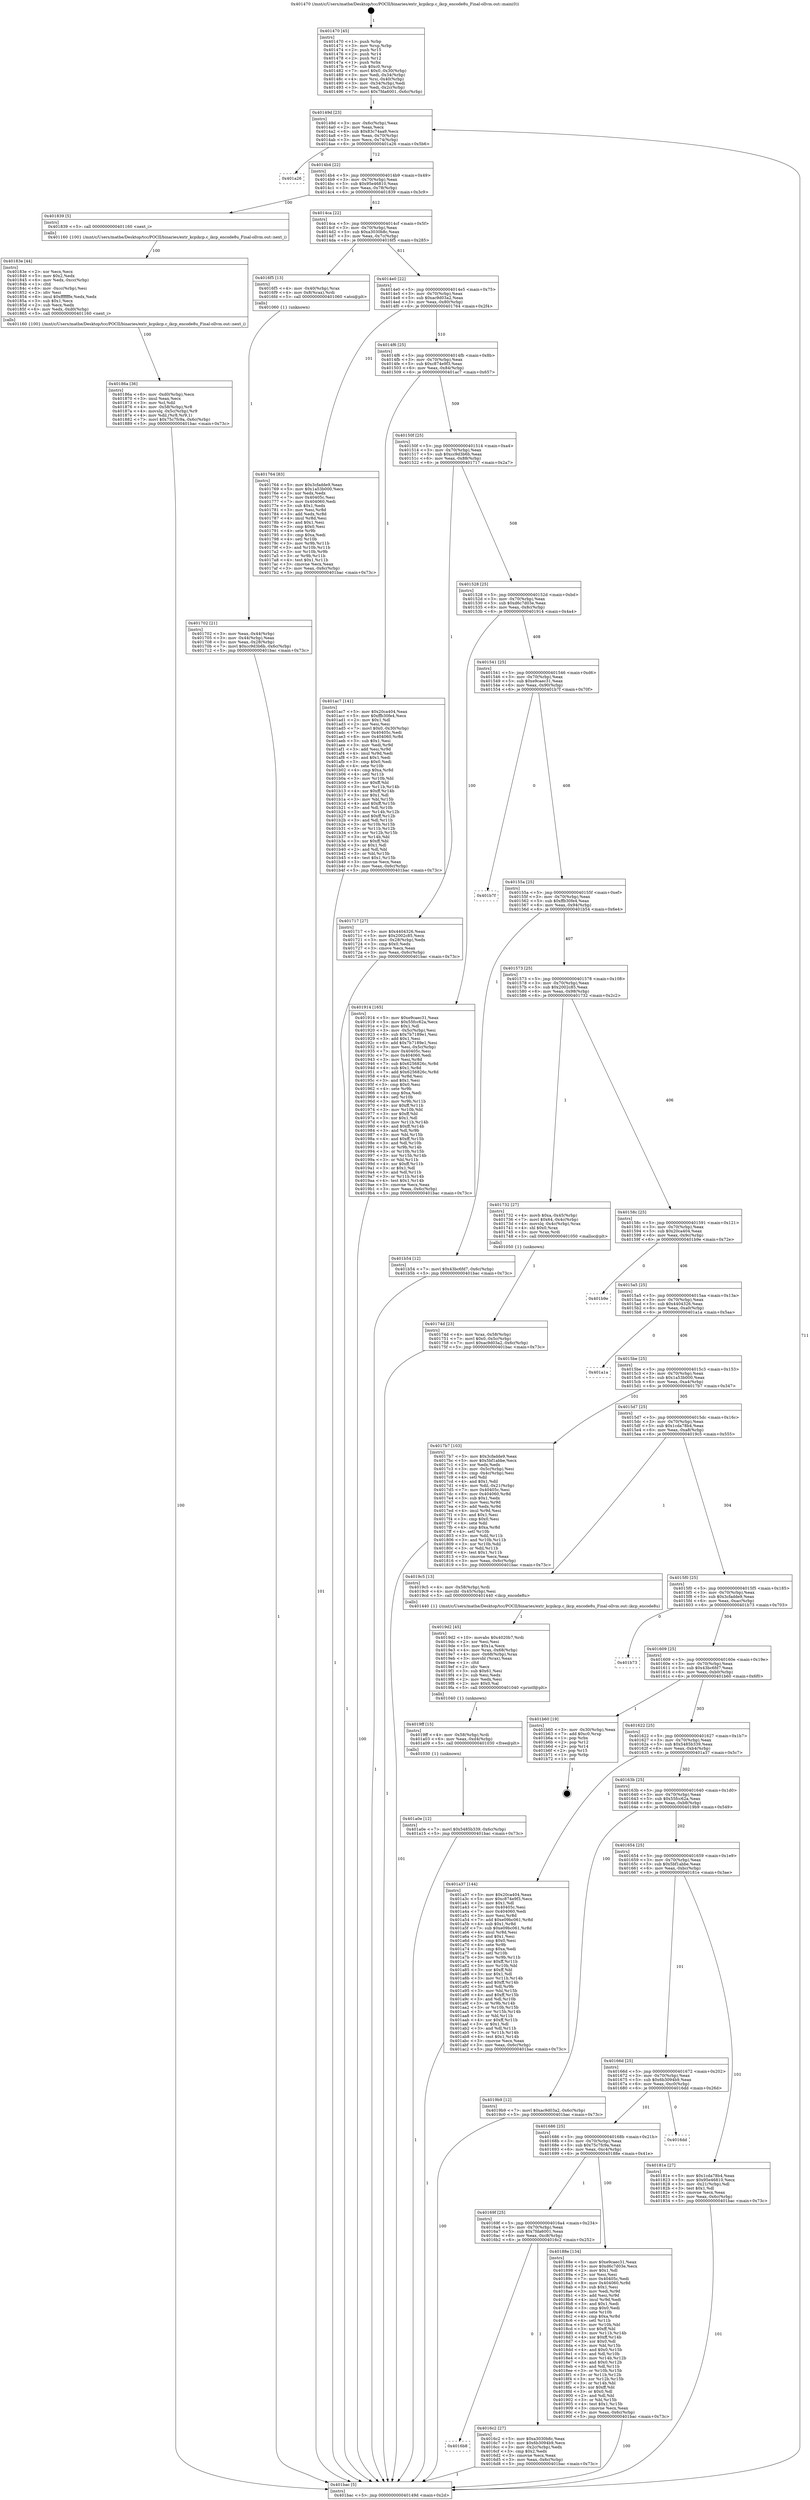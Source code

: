 digraph "0x401470" {
  label = "0x401470 (/mnt/c/Users/mathe/Desktop/tcc/POCII/binaries/extr_kcpikcp.c_ikcp_encode8u_Final-ollvm.out::main(0))"
  labelloc = "t"
  node[shape=record]

  Entry [label="",width=0.3,height=0.3,shape=circle,fillcolor=black,style=filled]
  "0x40149d" [label="{
     0x40149d [23]\l
     | [instrs]\l
     &nbsp;&nbsp;0x40149d \<+3\>: mov -0x6c(%rbp),%eax\l
     &nbsp;&nbsp;0x4014a0 \<+2\>: mov %eax,%ecx\l
     &nbsp;&nbsp;0x4014a2 \<+6\>: sub $0x83c74aa9,%ecx\l
     &nbsp;&nbsp;0x4014a8 \<+3\>: mov %eax,-0x70(%rbp)\l
     &nbsp;&nbsp;0x4014ab \<+3\>: mov %ecx,-0x74(%rbp)\l
     &nbsp;&nbsp;0x4014ae \<+6\>: je 0000000000401a26 \<main+0x5b6\>\l
  }"]
  "0x401a26" [label="{
     0x401a26\l
  }", style=dashed]
  "0x4014b4" [label="{
     0x4014b4 [22]\l
     | [instrs]\l
     &nbsp;&nbsp;0x4014b4 \<+5\>: jmp 00000000004014b9 \<main+0x49\>\l
     &nbsp;&nbsp;0x4014b9 \<+3\>: mov -0x70(%rbp),%eax\l
     &nbsp;&nbsp;0x4014bc \<+5\>: sub $0x95e46810,%eax\l
     &nbsp;&nbsp;0x4014c1 \<+3\>: mov %eax,-0x78(%rbp)\l
     &nbsp;&nbsp;0x4014c4 \<+6\>: je 0000000000401839 \<main+0x3c9\>\l
  }"]
  Exit [label="",width=0.3,height=0.3,shape=circle,fillcolor=black,style=filled,peripheries=2]
  "0x401839" [label="{
     0x401839 [5]\l
     | [instrs]\l
     &nbsp;&nbsp;0x401839 \<+5\>: call 0000000000401160 \<next_i\>\l
     | [calls]\l
     &nbsp;&nbsp;0x401160 \{100\} (/mnt/c/Users/mathe/Desktop/tcc/POCII/binaries/extr_kcpikcp.c_ikcp_encode8u_Final-ollvm.out::next_i)\l
  }"]
  "0x4014ca" [label="{
     0x4014ca [22]\l
     | [instrs]\l
     &nbsp;&nbsp;0x4014ca \<+5\>: jmp 00000000004014cf \<main+0x5f\>\l
     &nbsp;&nbsp;0x4014cf \<+3\>: mov -0x70(%rbp),%eax\l
     &nbsp;&nbsp;0x4014d2 \<+5\>: sub $0xa3030b8c,%eax\l
     &nbsp;&nbsp;0x4014d7 \<+3\>: mov %eax,-0x7c(%rbp)\l
     &nbsp;&nbsp;0x4014da \<+6\>: je 00000000004016f5 \<main+0x285\>\l
  }"]
  "0x401a0e" [label="{
     0x401a0e [12]\l
     | [instrs]\l
     &nbsp;&nbsp;0x401a0e \<+7\>: movl $0x5485b339,-0x6c(%rbp)\l
     &nbsp;&nbsp;0x401a15 \<+5\>: jmp 0000000000401bac \<main+0x73c\>\l
  }"]
  "0x4016f5" [label="{
     0x4016f5 [13]\l
     | [instrs]\l
     &nbsp;&nbsp;0x4016f5 \<+4\>: mov -0x40(%rbp),%rax\l
     &nbsp;&nbsp;0x4016f9 \<+4\>: mov 0x8(%rax),%rdi\l
     &nbsp;&nbsp;0x4016fd \<+5\>: call 0000000000401060 \<atoi@plt\>\l
     | [calls]\l
     &nbsp;&nbsp;0x401060 \{1\} (unknown)\l
  }"]
  "0x4014e0" [label="{
     0x4014e0 [22]\l
     | [instrs]\l
     &nbsp;&nbsp;0x4014e0 \<+5\>: jmp 00000000004014e5 \<main+0x75\>\l
     &nbsp;&nbsp;0x4014e5 \<+3\>: mov -0x70(%rbp),%eax\l
     &nbsp;&nbsp;0x4014e8 \<+5\>: sub $0xac9d03a2,%eax\l
     &nbsp;&nbsp;0x4014ed \<+3\>: mov %eax,-0x80(%rbp)\l
     &nbsp;&nbsp;0x4014f0 \<+6\>: je 0000000000401764 \<main+0x2f4\>\l
  }"]
  "0x4019ff" [label="{
     0x4019ff [15]\l
     | [instrs]\l
     &nbsp;&nbsp;0x4019ff \<+4\>: mov -0x58(%rbp),%rdi\l
     &nbsp;&nbsp;0x401a03 \<+6\>: mov %eax,-0xd4(%rbp)\l
     &nbsp;&nbsp;0x401a09 \<+5\>: call 0000000000401030 \<free@plt\>\l
     | [calls]\l
     &nbsp;&nbsp;0x401030 \{1\} (unknown)\l
  }"]
  "0x401764" [label="{
     0x401764 [83]\l
     | [instrs]\l
     &nbsp;&nbsp;0x401764 \<+5\>: mov $0x3cfadde9,%eax\l
     &nbsp;&nbsp;0x401769 \<+5\>: mov $0x1a53b000,%ecx\l
     &nbsp;&nbsp;0x40176e \<+2\>: xor %edx,%edx\l
     &nbsp;&nbsp;0x401770 \<+7\>: mov 0x40405c,%esi\l
     &nbsp;&nbsp;0x401777 \<+7\>: mov 0x404060,%edi\l
     &nbsp;&nbsp;0x40177e \<+3\>: sub $0x1,%edx\l
     &nbsp;&nbsp;0x401781 \<+3\>: mov %esi,%r8d\l
     &nbsp;&nbsp;0x401784 \<+3\>: add %edx,%r8d\l
     &nbsp;&nbsp;0x401787 \<+4\>: imul %r8d,%esi\l
     &nbsp;&nbsp;0x40178b \<+3\>: and $0x1,%esi\l
     &nbsp;&nbsp;0x40178e \<+3\>: cmp $0x0,%esi\l
     &nbsp;&nbsp;0x401791 \<+4\>: sete %r9b\l
     &nbsp;&nbsp;0x401795 \<+3\>: cmp $0xa,%edi\l
     &nbsp;&nbsp;0x401798 \<+4\>: setl %r10b\l
     &nbsp;&nbsp;0x40179c \<+3\>: mov %r9b,%r11b\l
     &nbsp;&nbsp;0x40179f \<+3\>: and %r10b,%r11b\l
     &nbsp;&nbsp;0x4017a2 \<+3\>: xor %r10b,%r9b\l
     &nbsp;&nbsp;0x4017a5 \<+3\>: or %r9b,%r11b\l
     &nbsp;&nbsp;0x4017a8 \<+4\>: test $0x1,%r11b\l
     &nbsp;&nbsp;0x4017ac \<+3\>: cmovne %ecx,%eax\l
     &nbsp;&nbsp;0x4017af \<+3\>: mov %eax,-0x6c(%rbp)\l
     &nbsp;&nbsp;0x4017b2 \<+5\>: jmp 0000000000401bac \<main+0x73c\>\l
  }"]
  "0x4014f6" [label="{
     0x4014f6 [25]\l
     | [instrs]\l
     &nbsp;&nbsp;0x4014f6 \<+5\>: jmp 00000000004014fb \<main+0x8b\>\l
     &nbsp;&nbsp;0x4014fb \<+3\>: mov -0x70(%rbp),%eax\l
     &nbsp;&nbsp;0x4014fe \<+5\>: sub $0xc874e9f3,%eax\l
     &nbsp;&nbsp;0x401503 \<+6\>: mov %eax,-0x84(%rbp)\l
     &nbsp;&nbsp;0x401509 \<+6\>: je 0000000000401ac7 \<main+0x657\>\l
  }"]
  "0x4019d2" [label="{
     0x4019d2 [45]\l
     | [instrs]\l
     &nbsp;&nbsp;0x4019d2 \<+10\>: movabs $0x4020b7,%rdi\l
     &nbsp;&nbsp;0x4019dc \<+2\>: xor %esi,%esi\l
     &nbsp;&nbsp;0x4019de \<+5\>: mov $0x1a,%ecx\l
     &nbsp;&nbsp;0x4019e3 \<+4\>: mov %rax,-0x68(%rbp)\l
     &nbsp;&nbsp;0x4019e7 \<+4\>: mov -0x68(%rbp),%rax\l
     &nbsp;&nbsp;0x4019eb \<+3\>: movsbl (%rax),%eax\l
     &nbsp;&nbsp;0x4019ee \<+1\>: cltd\l
     &nbsp;&nbsp;0x4019ef \<+2\>: idiv %ecx\l
     &nbsp;&nbsp;0x4019f1 \<+3\>: sub $0x61,%esi\l
     &nbsp;&nbsp;0x4019f4 \<+2\>: sub %esi,%edx\l
     &nbsp;&nbsp;0x4019f6 \<+2\>: mov %edx,%esi\l
     &nbsp;&nbsp;0x4019f8 \<+2\>: mov $0x0,%al\l
     &nbsp;&nbsp;0x4019fa \<+5\>: call 0000000000401040 \<printf@plt\>\l
     | [calls]\l
     &nbsp;&nbsp;0x401040 \{1\} (unknown)\l
  }"]
  "0x401ac7" [label="{
     0x401ac7 [141]\l
     | [instrs]\l
     &nbsp;&nbsp;0x401ac7 \<+5\>: mov $0x20ca404,%eax\l
     &nbsp;&nbsp;0x401acc \<+5\>: mov $0xffb30fe4,%ecx\l
     &nbsp;&nbsp;0x401ad1 \<+2\>: mov $0x1,%dl\l
     &nbsp;&nbsp;0x401ad3 \<+2\>: xor %esi,%esi\l
     &nbsp;&nbsp;0x401ad5 \<+7\>: movl $0x0,-0x30(%rbp)\l
     &nbsp;&nbsp;0x401adc \<+7\>: mov 0x40405c,%edi\l
     &nbsp;&nbsp;0x401ae3 \<+8\>: mov 0x404060,%r8d\l
     &nbsp;&nbsp;0x401aeb \<+3\>: sub $0x1,%esi\l
     &nbsp;&nbsp;0x401aee \<+3\>: mov %edi,%r9d\l
     &nbsp;&nbsp;0x401af1 \<+3\>: add %esi,%r9d\l
     &nbsp;&nbsp;0x401af4 \<+4\>: imul %r9d,%edi\l
     &nbsp;&nbsp;0x401af8 \<+3\>: and $0x1,%edi\l
     &nbsp;&nbsp;0x401afb \<+3\>: cmp $0x0,%edi\l
     &nbsp;&nbsp;0x401afe \<+4\>: sete %r10b\l
     &nbsp;&nbsp;0x401b02 \<+4\>: cmp $0xa,%r8d\l
     &nbsp;&nbsp;0x401b06 \<+4\>: setl %r11b\l
     &nbsp;&nbsp;0x401b0a \<+3\>: mov %r10b,%bl\l
     &nbsp;&nbsp;0x401b0d \<+3\>: xor $0xff,%bl\l
     &nbsp;&nbsp;0x401b10 \<+3\>: mov %r11b,%r14b\l
     &nbsp;&nbsp;0x401b13 \<+4\>: xor $0xff,%r14b\l
     &nbsp;&nbsp;0x401b17 \<+3\>: xor $0x1,%dl\l
     &nbsp;&nbsp;0x401b1a \<+3\>: mov %bl,%r15b\l
     &nbsp;&nbsp;0x401b1d \<+4\>: and $0xff,%r15b\l
     &nbsp;&nbsp;0x401b21 \<+3\>: and %dl,%r10b\l
     &nbsp;&nbsp;0x401b24 \<+3\>: mov %r14b,%r12b\l
     &nbsp;&nbsp;0x401b27 \<+4\>: and $0xff,%r12b\l
     &nbsp;&nbsp;0x401b2b \<+3\>: and %dl,%r11b\l
     &nbsp;&nbsp;0x401b2e \<+3\>: or %r10b,%r15b\l
     &nbsp;&nbsp;0x401b31 \<+3\>: or %r11b,%r12b\l
     &nbsp;&nbsp;0x401b34 \<+3\>: xor %r12b,%r15b\l
     &nbsp;&nbsp;0x401b37 \<+3\>: or %r14b,%bl\l
     &nbsp;&nbsp;0x401b3a \<+3\>: xor $0xff,%bl\l
     &nbsp;&nbsp;0x401b3d \<+3\>: or $0x1,%dl\l
     &nbsp;&nbsp;0x401b40 \<+2\>: and %dl,%bl\l
     &nbsp;&nbsp;0x401b42 \<+3\>: or %bl,%r15b\l
     &nbsp;&nbsp;0x401b45 \<+4\>: test $0x1,%r15b\l
     &nbsp;&nbsp;0x401b49 \<+3\>: cmovne %ecx,%eax\l
     &nbsp;&nbsp;0x401b4c \<+3\>: mov %eax,-0x6c(%rbp)\l
     &nbsp;&nbsp;0x401b4f \<+5\>: jmp 0000000000401bac \<main+0x73c\>\l
  }"]
  "0x40150f" [label="{
     0x40150f [25]\l
     | [instrs]\l
     &nbsp;&nbsp;0x40150f \<+5\>: jmp 0000000000401514 \<main+0xa4\>\l
     &nbsp;&nbsp;0x401514 \<+3\>: mov -0x70(%rbp),%eax\l
     &nbsp;&nbsp;0x401517 \<+5\>: sub $0xcc9d3b6b,%eax\l
     &nbsp;&nbsp;0x40151c \<+6\>: mov %eax,-0x88(%rbp)\l
     &nbsp;&nbsp;0x401522 \<+6\>: je 0000000000401717 \<main+0x2a7\>\l
  }"]
  "0x40186a" [label="{
     0x40186a [36]\l
     | [instrs]\l
     &nbsp;&nbsp;0x40186a \<+6\>: mov -0xd0(%rbp),%ecx\l
     &nbsp;&nbsp;0x401870 \<+3\>: imul %eax,%ecx\l
     &nbsp;&nbsp;0x401873 \<+3\>: mov %cl,%dil\l
     &nbsp;&nbsp;0x401876 \<+4\>: mov -0x58(%rbp),%r8\l
     &nbsp;&nbsp;0x40187a \<+4\>: movslq -0x5c(%rbp),%r9\l
     &nbsp;&nbsp;0x40187e \<+4\>: mov %dil,(%r8,%r9,1)\l
     &nbsp;&nbsp;0x401882 \<+7\>: movl $0x75c7fc9a,-0x6c(%rbp)\l
     &nbsp;&nbsp;0x401889 \<+5\>: jmp 0000000000401bac \<main+0x73c\>\l
  }"]
  "0x401717" [label="{
     0x401717 [27]\l
     | [instrs]\l
     &nbsp;&nbsp;0x401717 \<+5\>: mov $0x4404326,%eax\l
     &nbsp;&nbsp;0x40171c \<+5\>: mov $0x2002c85,%ecx\l
     &nbsp;&nbsp;0x401721 \<+3\>: mov -0x28(%rbp),%edx\l
     &nbsp;&nbsp;0x401724 \<+3\>: cmp $0x0,%edx\l
     &nbsp;&nbsp;0x401727 \<+3\>: cmove %ecx,%eax\l
     &nbsp;&nbsp;0x40172a \<+3\>: mov %eax,-0x6c(%rbp)\l
     &nbsp;&nbsp;0x40172d \<+5\>: jmp 0000000000401bac \<main+0x73c\>\l
  }"]
  "0x401528" [label="{
     0x401528 [25]\l
     | [instrs]\l
     &nbsp;&nbsp;0x401528 \<+5\>: jmp 000000000040152d \<main+0xbd\>\l
     &nbsp;&nbsp;0x40152d \<+3\>: mov -0x70(%rbp),%eax\l
     &nbsp;&nbsp;0x401530 \<+5\>: sub $0xd6c7d03e,%eax\l
     &nbsp;&nbsp;0x401535 \<+6\>: mov %eax,-0x8c(%rbp)\l
     &nbsp;&nbsp;0x40153b \<+6\>: je 0000000000401914 \<main+0x4a4\>\l
  }"]
  "0x40183e" [label="{
     0x40183e [44]\l
     | [instrs]\l
     &nbsp;&nbsp;0x40183e \<+2\>: xor %ecx,%ecx\l
     &nbsp;&nbsp;0x401840 \<+5\>: mov $0x2,%edx\l
     &nbsp;&nbsp;0x401845 \<+6\>: mov %edx,-0xcc(%rbp)\l
     &nbsp;&nbsp;0x40184b \<+1\>: cltd\l
     &nbsp;&nbsp;0x40184c \<+6\>: mov -0xcc(%rbp),%esi\l
     &nbsp;&nbsp;0x401852 \<+2\>: idiv %esi\l
     &nbsp;&nbsp;0x401854 \<+6\>: imul $0xfffffffe,%edx,%edx\l
     &nbsp;&nbsp;0x40185a \<+3\>: sub $0x1,%ecx\l
     &nbsp;&nbsp;0x40185d \<+2\>: sub %ecx,%edx\l
     &nbsp;&nbsp;0x40185f \<+6\>: mov %edx,-0xd0(%rbp)\l
     &nbsp;&nbsp;0x401865 \<+5\>: call 0000000000401160 \<next_i\>\l
     | [calls]\l
     &nbsp;&nbsp;0x401160 \{100\} (/mnt/c/Users/mathe/Desktop/tcc/POCII/binaries/extr_kcpikcp.c_ikcp_encode8u_Final-ollvm.out::next_i)\l
  }"]
  "0x401914" [label="{
     0x401914 [165]\l
     | [instrs]\l
     &nbsp;&nbsp;0x401914 \<+5\>: mov $0xe9caec31,%eax\l
     &nbsp;&nbsp;0x401919 \<+5\>: mov $0x55fcc62a,%ecx\l
     &nbsp;&nbsp;0x40191e \<+2\>: mov $0x1,%dl\l
     &nbsp;&nbsp;0x401920 \<+3\>: mov -0x5c(%rbp),%esi\l
     &nbsp;&nbsp;0x401923 \<+6\>: sub $0x7b7189e1,%esi\l
     &nbsp;&nbsp;0x401929 \<+3\>: add $0x1,%esi\l
     &nbsp;&nbsp;0x40192c \<+6\>: add $0x7b7189e1,%esi\l
     &nbsp;&nbsp;0x401932 \<+3\>: mov %esi,-0x5c(%rbp)\l
     &nbsp;&nbsp;0x401935 \<+7\>: mov 0x40405c,%esi\l
     &nbsp;&nbsp;0x40193c \<+7\>: mov 0x404060,%edi\l
     &nbsp;&nbsp;0x401943 \<+3\>: mov %esi,%r8d\l
     &nbsp;&nbsp;0x401946 \<+7\>: sub $0x6256826c,%r8d\l
     &nbsp;&nbsp;0x40194d \<+4\>: sub $0x1,%r8d\l
     &nbsp;&nbsp;0x401951 \<+7\>: add $0x6256826c,%r8d\l
     &nbsp;&nbsp;0x401958 \<+4\>: imul %r8d,%esi\l
     &nbsp;&nbsp;0x40195c \<+3\>: and $0x1,%esi\l
     &nbsp;&nbsp;0x40195f \<+3\>: cmp $0x0,%esi\l
     &nbsp;&nbsp;0x401962 \<+4\>: sete %r9b\l
     &nbsp;&nbsp;0x401966 \<+3\>: cmp $0xa,%edi\l
     &nbsp;&nbsp;0x401969 \<+4\>: setl %r10b\l
     &nbsp;&nbsp;0x40196d \<+3\>: mov %r9b,%r11b\l
     &nbsp;&nbsp;0x401970 \<+4\>: xor $0xff,%r11b\l
     &nbsp;&nbsp;0x401974 \<+3\>: mov %r10b,%bl\l
     &nbsp;&nbsp;0x401977 \<+3\>: xor $0xff,%bl\l
     &nbsp;&nbsp;0x40197a \<+3\>: xor $0x1,%dl\l
     &nbsp;&nbsp;0x40197d \<+3\>: mov %r11b,%r14b\l
     &nbsp;&nbsp;0x401980 \<+4\>: and $0xff,%r14b\l
     &nbsp;&nbsp;0x401984 \<+3\>: and %dl,%r9b\l
     &nbsp;&nbsp;0x401987 \<+3\>: mov %bl,%r15b\l
     &nbsp;&nbsp;0x40198a \<+4\>: and $0xff,%r15b\l
     &nbsp;&nbsp;0x40198e \<+3\>: and %dl,%r10b\l
     &nbsp;&nbsp;0x401991 \<+3\>: or %r9b,%r14b\l
     &nbsp;&nbsp;0x401994 \<+3\>: or %r10b,%r15b\l
     &nbsp;&nbsp;0x401997 \<+3\>: xor %r15b,%r14b\l
     &nbsp;&nbsp;0x40199a \<+3\>: or %bl,%r11b\l
     &nbsp;&nbsp;0x40199d \<+4\>: xor $0xff,%r11b\l
     &nbsp;&nbsp;0x4019a1 \<+3\>: or $0x1,%dl\l
     &nbsp;&nbsp;0x4019a4 \<+3\>: and %dl,%r11b\l
     &nbsp;&nbsp;0x4019a7 \<+3\>: or %r11b,%r14b\l
     &nbsp;&nbsp;0x4019aa \<+4\>: test $0x1,%r14b\l
     &nbsp;&nbsp;0x4019ae \<+3\>: cmovne %ecx,%eax\l
     &nbsp;&nbsp;0x4019b1 \<+3\>: mov %eax,-0x6c(%rbp)\l
     &nbsp;&nbsp;0x4019b4 \<+5\>: jmp 0000000000401bac \<main+0x73c\>\l
  }"]
  "0x401541" [label="{
     0x401541 [25]\l
     | [instrs]\l
     &nbsp;&nbsp;0x401541 \<+5\>: jmp 0000000000401546 \<main+0xd6\>\l
     &nbsp;&nbsp;0x401546 \<+3\>: mov -0x70(%rbp),%eax\l
     &nbsp;&nbsp;0x401549 \<+5\>: sub $0xe9caec31,%eax\l
     &nbsp;&nbsp;0x40154e \<+6\>: mov %eax,-0x90(%rbp)\l
     &nbsp;&nbsp;0x401554 \<+6\>: je 0000000000401b7f \<main+0x70f\>\l
  }"]
  "0x40174d" [label="{
     0x40174d [23]\l
     | [instrs]\l
     &nbsp;&nbsp;0x40174d \<+4\>: mov %rax,-0x58(%rbp)\l
     &nbsp;&nbsp;0x401751 \<+7\>: movl $0x0,-0x5c(%rbp)\l
     &nbsp;&nbsp;0x401758 \<+7\>: movl $0xac9d03a2,-0x6c(%rbp)\l
     &nbsp;&nbsp;0x40175f \<+5\>: jmp 0000000000401bac \<main+0x73c\>\l
  }"]
  "0x401b7f" [label="{
     0x401b7f\l
  }", style=dashed]
  "0x40155a" [label="{
     0x40155a [25]\l
     | [instrs]\l
     &nbsp;&nbsp;0x40155a \<+5\>: jmp 000000000040155f \<main+0xef\>\l
     &nbsp;&nbsp;0x40155f \<+3\>: mov -0x70(%rbp),%eax\l
     &nbsp;&nbsp;0x401562 \<+5\>: sub $0xffb30fe4,%eax\l
     &nbsp;&nbsp;0x401567 \<+6\>: mov %eax,-0x94(%rbp)\l
     &nbsp;&nbsp;0x40156d \<+6\>: je 0000000000401b54 \<main+0x6e4\>\l
  }"]
  "0x401702" [label="{
     0x401702 [21]\l
     | [instrs]\l
     &nbsp;&nbsp;0x401702 \<+3\>: mov %eax,-0x44(%rbp)\l
     &nbsp;&nbsp;0x401705 \<+3\>: mov -0x44(%rbp),%eax\l
     &nbsp;&nbsp;0x401708 \<+3\>: mov %eax,-0x28(%rbp)\l
     &nbsp;&nbsp;0x40170b \<+7\>: movl $0xcc9d3b6b,-0x6c(%rbp)\l
     &nbsp;&nbsp;0x401712 \<+5\>: jmp 0000000000401bac \<main+0x73c\>\l
  }"]
  "0x401b54" [label="{
     0x401b54 [12]\l
     | [instrs]\l
     &nbsp;&nbsp;0x401b54 \<+7\>: movl $0x43bc6fd7,-0x6c(%rbp)\l
     &nbsp;&nbsp;0x401b5b \<+5\>: jmp 0000000000401bac \<main+0x73c\>\l
  }"]
  "0x401573" [label="{
     0x401573 [25]\l
     | [instrs]\l
     &nbsp;&nbsp;0x401573 \<+5\>: jmp 0000000000401578 \<main+0x108\>\l
     &nbsp;&nbsp;0x401578 \<+3\>: mov -0x70(%rbp),%eax\l
     &nbsp;&nbsp;0x40157b \<+5\>: sub $0x2002c85,%eax\l
     &nbsp;&nbsp;0x401580 \<+6\>: mov %eax,-0x98(%rbp)\l
     &nbsp;&nbsp;0x401586 \<+6\>: je 0000000000401732 \<main+0x2c2\>\l
  }"]
  "0x401470" [label="{
     0x401470 [45]\l
     | [instrs]\l
     &nbsp;&nbsp;0x401470 \<+1\>: push %rbp\l
     &nbsp;&nbsp;0x401471 \<+3\>: mov %rsp,%rbp\l
     &nbsp;&nbsp;0x401474 \<+2\>: push %r15\l
     &nbsp;&nbsp;0x401476 \<+2\>: push %r14\l
     &nbsp;&nbsp;0x401478 \<+2\>: push %r12\l
     &nbsp;&nbsp;0x40147a \<+1\>: push %rbx\l
     &nbsp;&nbsp;0x40147b \<+7\>: sub $0xc0,%rsp\l
     &nbsp;&nbsp;0x401482 \<+7\>: movl $0x0,-0x30(%rbp)\l
     &nbsp;&nbsp;0x401489 \<+3\>: mov %edi,-0x34(%rbp)\l
     &nbsp;&nbsp;0x40148c \<+4\>: mov %rsi,-0x40(%rbp)\l
     &nbsp;&nbsp;0x401490 \<+3\>: mov -0x34(%rbp),%edi\l
     &nbsp;&nbsp;0x401493 \<+3\>: mov %edi,-0x2c(%rbp)\l
     &nbsp;&nbsp;0x401496 \<+7\>: movl $0x7fda6001,-0x6c(%rbp)\l
  }"]
  "0x401732" [label="{
     0x401732 [27]\l
     | [instrs]\l
     &nbsp;&nbsp;0x401732 \<+4\>: movb $0xa,-0x45(%rbp)\l
     &nbsp;&nbsp;0x401736 \<+7\>: movl $0x64,-0x4c(%rbp)\l
     &nbsp;&nbsp;0x40173d \<+4\>: movslq -0x4c(%rbp),%rax\l
     &nbsp;&nbsp;0x401741 \<+4\>: shl $0x0,%rax\l
     &nbsp;&nbsp;0x401745 \<+3\>: mov %rax,%rdi\l
     &nbsp;&nbsp;0x401748 \<+5\>: call 0000000000401050 \<malloc@plt\>\l
     | [calls]\l
     &nbsp;&nbsp;0x401050 \{1\} (unknown)\l
  }"]
  "0x40158c" [label="{
     0x40158c [25]\l
     | [instrs]\l
     &nbsp;&nbsp;0x40158c \<+5\>: jmp 0000000000401591 \<main+0x121\>\l
     &nbsp;&nbsp;0x401591 \<+3\>: mov -0x70(%rbp),%eax\l
     &nbsp;&nbsp;0x401594 \<+5\>: sub $0x20ca404,%eax\l
     &nbsp;&nbsp;0x401599 \<+6\>: mov %eax,-0x9c(%rbp)\l
     &nbsp;&nbsp;0x40159f \<+6\>: je 0000000000401b9e \<main+0x72e\>\l
  }"]
  "0x401bac" [label="{
     0x401bac [5]\l
     | [instrs]\l
     &nbsp;&nbsp;0x401bac \<+5\>: jmp 000000000040149d \<main+0x2d\>\l
  }"]
  "0x401b9e" [label="{
     0x401b9e\l
  }", style=dashed]
  "0x4015a5" [label="{
     0x4015a5 [25]\l
     | [instrs]\l
     &nbsp;&nbsp;0x4015a5 \<+5\>: jmp 00000000004015aa \<main+0x13a\>\l
     &nbsp;&nbsp;0x4015aa \<+3\>: mov -0x70(%rbp),%eax\l
     &nbsp;&nbsp;0x4015ad \<+5\>: sub $0x4404326,%eax\l
     &nbsp;&nbsp;0x4015b2 \<+6\>: mov %eax,-0xa0(%rbp)\l
     &nbsp;&nbsp;0x4015b8 \<+6\>: je 0000000000401a1a \<main+0x5aa\>\l
  }"]
  "0x4016b8" [label="{
     0x4016b8\l
  }", style=dashed]
  "0x401a1a" [label="{
     0x401a1a\l
  }", style=dashed]
  "0x4015be" [label="{
     0x4015be [25]\l
     | [instrs]\l
     &nbsp;&nbsp;0x4015be \<+5\>: jmp 00000000004015c3 \<main+0x153\>\l
     &nbsp;&nbsp;0x4015c3 \<+3\>: mov -0x70(%rbp),%eax\l
     &nbsp;&nbsp;0x4015c6 \<+5\>: sub $0x1a53b000,%eax\l
     &nbsp;&nbsp;0x4015cb \<+6\>: mov %eax,-0xa4(%rbp)\l
     &nbsp;&nbsp;0x4015d1 \<+6\>: je 00000000004017b7 \<main+0x347\>\l
  }"]
  "0x4016c2" [label="{
     0x4016c2 [27]\l
     | [instrs]\l
     &nbsp;&nbsp;0x4016c2 \<+5\>: mov $0xa3030b8c,%eax\l
     &nbsp;&nbsp;0x4016c7 \<+5\>: mov $0x6b3094b9,%ecx\l
     &nbsp;&nbsp;0x4016cc \<+3\>: mov -0x2c(%rbp),%edx\l
     &nbsp;&nbsp;0x4016cf \<+3\>: cmp $0x2,%edx\l
     &nbsp;&nbsp;0x4016d2 \<+3\>: cmovne %ecx,%eax\l
     &nbsp;&nbsp;0x4016d5 \<+3\>: mov %eax,-0x6c(%rbp)\l
     &nbsp;&nbsp;0x4016d8 \<+5\>: jmp 0000000000401bac \<main+0x73c\>\l
  }"]
  "0x4017b7" [label="{
     0x4017b7 [103]\l
     | [instrs]\l
     &nbsp;&nbsp;0x4017b7 \<+5\>: mov $0x3cfadde9,%eax\l
     &nbsp;&nbsp;0x4017bc \<+5\>: mov $0x5bf1abbe,%ecx\l
     &nbsp;&nbsp;0x4017c1 \<+2\>: xor %edx,%edx\l
     &nbsp;&nbsp;0x4017c3 \<+3\>: mov -0x5c(%rbp),%esi\l
     &nbsp;&nbsp;0x4017c6 \<+3\>: cmp -0x4c(%rbp),%esi\l
     &nbsp;&nbsp;0x4017c9 \<+4\>: setl %dil\l
     &nbsp;&nbsp;0x4017cd \<+4\>: and $0x1,%dil\l
     &nbsp;&nbsp;0x4017d1 \<+4\>: mov %dil,-0x21(%rbp)\l
     &nbsp;&nbsp;0x4017d5 \<+7\>: mov 0x40405c,%esi\l
     &nbsp;&nbsp;0x4017dc \<+8\>: mov 0x404060,%r8d\l
     &nbsp;&nbsp;0x4017e4 \<+3\>: sub $0x1,%edx\l
     &nbsp;&nbsp;0x4017e7 \<+3\>: mov %esi,%r9d\l
     &nbsp;&nbsp;0x4017ea \<+3\>: add %edx,%r9d\l
     &nbsp;&nbsp;0x4017ed \<+4\>: imul %r9d,%esi\l
     &nbsp;&nbsp;0x4017f1 \<+3\>: and $0x1,%esi\l
     &nbsp;&nbsp;0x4017f4 \<+3\>: cmp $0x0,%esi\l
     &nbsp;&nbsp;0x4017f7 \<+4\>: sete %dil\l
     &nbsp;&nbsp;0x4017fb \<+4\>: cmp $0xa,%r8d\l
     &nbsp;&nbsp;0x4017ff \<+4\>: setl %r10b\l
     &nbsp;&nbsp;0x401803 \<+3\>: mov %dil,%r11b\l
     &nbsp;&nbsp;0x401806 \<+3\>: and %r10b,%r11b\l
     &nbsp;&nbsp;0x401809 \<+3\>: xor %r10b,%dil\l
     &nbsp;&nbsp;0x40180c \<+3\>: or %dil,%r11b\l
     &nbsp;&nbsp;0x40180f \<+4\>: test $0x1,%r11b\l
     &nbsp;&nbsp;0x401813 \<+3\>: cmovne %ecx,%eax\l
     &nbsp;&nbsp;0x401816 \<+3\>: mov %eax,-0x6c(%rbp)\l
     &nbsp;&nbsp;0x401819 \<+5\>: jmp 0000000000401bac \<main+0x73c\>\l
  }"]
  "0x4015d7" [label="{
     0x4015d7 [25]\l
     | [instrs]\l
     &nbsp;&nbsp;0x4015d7 \<+5\>: jmp 00000000004015dc \<main+0x16c\>\l
     &nbsp;&nbsp;0x4015dc \<+3\>: mov -0x70(%rbp),%eax\l
     &nbsp;&nbsp;0x4015df \<+5\>: sub $0x1cda78b4,%eax\l
     &nbsp;&nbsp;0x4015e4 \<+6\>: mov %eax,-0xa8(%rbp)\l
     &nbsp;&nbsp;0x4015ea \<+6\>: je 00000000004019c5 \<main+0x555\>\l
  }"]
  "0x40169f" [label="{
     0x40169f [25]\l
     | [instrs]\l
     &nbsp;&nbsp;0x40169f \<+5\>: jmp 00000000004016a4 \<main+0x234\>\l
     &nbsp;&nbsp;0x4016a4 \<+3\>: mov -0x70(%rbp),%eax\l
     &nbsp;&nbsp;0x4016a7 \<+5\>: sub $0x7fda6001,%eax\l
     &nbsp;&nbsp;0x4016ac \<+6\>: mov %eax,-0xc8(%rbp)\l
     &nbsp;&nbsp;0x4016b2 \<+6\>: je 00000000004016c2 \<main+0x252\>\l
  }"]
  "0x4019c5" [label="{
     0x4019c5 [13]\l
     | [instrs]\l
     &nbsp;&nbsp;0x4019c5 \<+4\>: mov -0x58(%rbp),%rdi\l
     &nbsp;&nbsp;0x4019c9 \<+4\>: movzbl -0x45(%rbp),%esi\l
     &nbsp;&nbsp;0x4019cd \<+5\>: call 0000000000401440 \<ikcp_encode8u\>\l
     | [calls]\l
     &nbsp;&nbsp;0x401440 \{1\} (/mnt/c/Users/mathe/Desktop/tcc/POCII/binaries/extr_kcpikcp.c_ikcp_encode8u_Final-ollvm.out::ikcp_encode8u)\l
  }"]
  "0x4015f0" [label="{
     0x4015f0 [25]\l
     | [instrs]\l
     &nbsp;&nbsp;0x4015f0 \<+5\>: jmp 00000000004015f5 \<main+0x185\>\l
     &nbsp;&nbsp;0x4015f5 \<+3\>: mov -0x70(%rbp),%eax\l
     &nbsp;&nbsp;0x4015f8 \<+5\>: sub $0x3cfadde9,%eax\l
     &nbsp;&nbsp;0x4015fd \<+6\>: mov %eax,-0xac(%rbp)\l
     &nbsp;&nbsp;0x401603 \<+6\>: je 0000000000401b73 \<main+0x703\>\l
  }"]
  "0x40188e" [label="{
     0x40188e [134]\l
     | [instrs]\l
     &nbsp;&nbsp;0x40188e \<+5\>: mov $0xe9caec31,%eax\l
     &nbsp;&nbsp;0x401893 \<+5\>: mov $0xd6c7d03e,%ecx\l
     &nbsp;&nbsp;0x401898 \<+2\>: mov $0x1,%dl\l
     &nbsp;&nbsp;0x40189a \<+2\>: xor %esi,%esi\l
     &nbsp;&nbsp;0x40189c \<+7\>: mov 0x40405c,%edi\l
     &nbsp;&nbsp;0x4018a3 \<+8\>: mov 0x404060,%r8d\l
     &nbsp;&nbsp;0x4018ab \<+3\>: sub $0x1,%esi\l
     &nbsp;&nbsp;0x4018ae \<+3\>: mov %edi,%r9d\l
     &nbsp;&nbsp;0x4018b1 \<+3\>: add %esi,%r9d\l
     &nbsp;&nbsp;0x4018b4 \<+4\>: imul %r9d,%edi\l
     &nbsp;&nbsp;0x4018b8 \<+3\>: and $0x1,%edi\l
     &nbsp;&nbsp;0x4018bb \<+3\>: cmp $0x0,%edi\l
     &nbsp;&nbsp;0x4018be \<+4\>: sete %r10b\l
     &nbsp;&nbsp;0x4018c2 \<+4\>: cmp $0xa,%r8d\l
     &nbsp;&nbsp;0x4018c6 \<+4\>: setl %r11b\l
     &nbsp;&nbsp;0x4018ca \<+3\>: mov %r10b,%bl\l
     &nbsp;&nbsp;0x4018cd \<+3\>: xor $0xff,%bl\l
     &nbsp;&nbsp;0x4018d0 \<+3\>: mov %r11b,%r14b\l
     &nbsp;&nbsp;0x4018d3 \<+4\>: xor $0xff,%r14b\l
     &nbsp;&nbsp;0x4018d7 \<+3\>: xor $0x0,%dl\l
     &nbsp;&nbsp;0x4018da \<+3\>: mov %bl,%r15b\l
     &nbsp;&nbsp;0x4018dd \<+4\>: and $0x0,%r15b\l
     &nbsp;&nbsp;0x4018e1 \<+3\>: and %dl,%r10b\l
     &nbsp;&nbsp;0x4018e4 \<+3\>: mov %r14b,%r12b\l
     &nbsp;&nbsp;0x4018e7 \<+4\>: and $0x0,%r12b\l
     &nbsp;&nbsp;0x4018eb \<+3\>: and %dl,%r11b\l
     &nbsp;&nbsp;0x4018ee \<+3\>: or %r10b,%r15b\l
     &nbsp;&nbsp;0x4018f1 \<+3\>: or %r11b,%r12b\l
     &nbsp;&nbsp;0x4018f4 \<+3\>: xor %r12b,%r15b\l
     &nbsp;&nbsp;0x4018f7 \<+3\>: or %r14b,%bl\l
     &nbsp;&nbsp;0x4018fa \<+3\>: xor $0xff,%bl\l
     &nbsp;&nbsp;0x4018fd \<+3\>: or $0x0,%dl\l
     &nbsp;&nbsp;0x401900 \<+2\>: and %dl,%bl\l
     &nbsp;&nbsp;0x401902 \<+3\>: or %bl,%r15b\l
     &nbsp;&nbsp;0x401905 \<+4\>: test $0x1,%r15b\l
     &nbsp;&nbsp;0x401909 \<+3\>: cmovne %ecx,%eax\l
     &nbsp;&nbsp;0x40190c \<+3\>: mov %eax,-0x6c(%rbp)\l
     &nbsp;&nbsp;0x40190f \<+5\>: jmp 0000000000401bac \<main+0x73c\>\l
  }"]
  "0x401b73" [label="{
     0x401b73\l
  }", style=dashed]
  "0x401609" [label="{
     0x401609 [25]\l
     | [instrs]\l
     &nbsp;&nbsp;0x401609 \<+5\>: jmp 000000000040160e \<main+0x19e\>\l
     &nbsp;&nbsp;0x40160e \<+3\>: mov -0x70(%rbp),%eax\l
     &nbsp;&nbsp;0x401611 \<+5\>: sub $0x43bc6fd7,%eax\l
     &nbsp;&nbsp;0x401616 \<+6\>: mov %eax,-0xb0(%rbp)\l
     &nbsp;&nbsp;0x40161c \<+6\>: je 0000000000401b60 \<main+0x6f0\>\l
  }"]
  "0x401686" [label="{
     0x401686 [25]\l
     | [instrs]\l
     &nbsp;&nbsp;0x401686 \<+5\>: jmp 000000000040168b \<main+0x21b\>\l
     &nbsp;&nbsp;0x40168b \<+3\>: mov -0x70(%rbp),%eax\l
     &nbsp;&nbsp;0x40168e \<+5\>: sub $0x75c7fc9a,%eax\l
     &nbsp;&nbsp;0x401693 \<+6\>: mov %eax,-0xc4(%rbp)\l
     &nbsp;&nbsp;0x401699 \<+6\>: je 000000000040188e \<main+0x41e\>\l
  }"]
  "0x401b60" [label="{
     0x401b60 [19]\l
     | [instrs]\l
     &nbsp;&nbsp;0x401b60 \<+3\>: mov -0x30(%rbp),%eax\l
     &nbsp;&nbsp;0x401b63 \<+7\>: add $0xc0,%rsp\l
     &nbsp;&nbsp;0x401b6a \<+1\>: pop %rbx\l
     &nbsp;&nbsp;0x401b6b \<+2\>: pop %r12\l
     &nbsp;&nbsp;0x401b6d \<+2\>: pop %r14\l
     &nbsp;&nbsp;0x401b6f \<+2\>: pop %r15\l
     &nbsp;&nbsp;0x401b71 \<+1\>: pop %rbp\l
     &nbsp;&nbsp;0x401b72 \<+1\>: ret\l
  }"]
  "0x401622" [label="{
     0x401622 [25]\l
     | [instrs]\l
     &nbsp;&nbsp;0x401622 \<+5\>: jmp 0000000000401627 \<main+0x1b7\>\l
     &nbsp;&nbsp;0x401627 \<+3\>: mov -0x70(%rbp),%eax\l
     &nbsp;&nbsp;0x40162a \<+5\>: sub $0x5485b339,%eax\l
     &nbsp;&nbsp;0x40162f \<+6\>: mov %eax,-0xb4(%rbp)\l
     &nbsp;&nbsp;0x401635 \<+6\>: je 0000000000401a37 \<main+0x5c7\>\l
  }"]
  "0x4016dd" [label="{
     0x4016dd\l
  }", style=dashed]
  "0x401a37" [label="{
     0x401a37 [144]\l
     | [instrs]\l
     &nbsp;&nbsp;0x401a37 \<+5\>: mov $0x20ca404,%eax\l
     &nbsp;&nbsp;0x401a3c \<+5\>: mov $0xc874e9f3,%ecx\l
     &nbsp;&nbsp;0x401a41 \<+2\>: mov $0x1,%dl\l
     &nbsp;&nbsp;0x401a43 \<+7\>: mov 0x40405c,%esi\l
     &nbsp;&nbsp;0x401a4a \<+7\>: mov 0x404060,%edi\l
     &nbsp;&nbsp;0x401a51 \<+3\>: mov %esi,%r8d\l
     &nbsp;&nbsp;0x401a54 \<+7\>: add $0xe09bc061,%r8d\l
     &nbsp;&nbsp;0x401a5b \<+4\>: sub $0x1,%r8d\l
     &nbsp;&nbsp;0x401a5f \<+7\>: sub $0xe09bc061,%r8d\l
     &nbsp;&nbsp;0x401a66 \<+4\>: imul %r8d,%esi\l
     &nbsp;&nbsp;0x401a6a \<+3\>: and $0x1,%esi\l
     &nbsp;&nbsp;0x401a6d \<+3\>: cmp $0x0,%esi\l
     &nbsp;&nbsp;0x401a70 \<+4\>: sete %r9b\l
     &nbsp;&nbsp;0x401a74 \<+3\>: cmp $0xa,%edi\l
     &nbsp;&nbsp;0x401a77 \<+4\>: setl %r10b\l
     &nbsp;&nbsp;0x401a7b \<+3\>: mov %r9b,%r11b\l
     &nbsp;&nbsp;0x401a7e \<+4\>: xor $0xff,%r11b\l
     &nbsp;&nbsp;0x401a82 \<+3\>: mov %r10b,%bl\l
     &nbsp;&nbsp;0x401a85 \<+3\>: xor $0xff,%bl\l
     &nbsp;&nbsp;0x401a88 \<+3\>: xor $0x1,%dl\l
     &nbsp;&nbsp;0x401a8b \<+3\>: mov %r11b,%r14b\l
     &nbsp;&nbsp;0x401a8e \<+4\>: and $0xff,%r14b\l
     &nbsp;&nbsp;0x401a92 \<+3\>: and %dl,%r9b\l
     &nbsp;&nbsp;0x401a95 \<+3\>: mov %bl,%r15b\l
     &nbsp;&nbsp;0x401a98 \<+4\>: and $0xff,%r15b\l
     &nbsp;&nbsp;0x401a9c \<+3\>: and %dl,%r10b\l
     &nbsp;&nbsp;0x401a9f \<+3\>: or %r9b,%r14b\l
     &nbsp;&nbsp;0x401aa2 \<+3\>: or %r10b,%r15b\l
     &nbsp;&nbsp;0x401aa5 \<+3\>: xor %r15b,%r14b\l
     &nbsp;&nbsp;0x401aa8 \<+3\>: or %bl,%r11b\l
     &nbsp;&nbsp;0x401aab \<+4\>: xor $0xff,%r11b\l
     &nbsp;&nbsp;0x401aaf \<+3\>: or $0x1,%dl\l
     &nbsp;&nbsp;0x401ab2 \<+3\>: and %dl,%r11b\l
     &nbsp;&nbsp;0x401ab5 \<+3\>: or %r11b,%r14b\l
     &nbsp;&nbsp;0x401ab8 \<+4\>: test $0x1,%r14b\l
     &nbsp;&nbsp;0x401abc \<+3\>: cmovne %ecx,%eax\l
     &nbsp;&nbsp;0x401abf \<+3\>: mov %eax,-0x6c(%rbp)\l
     &nbsp;&nbsp;0x401ac2 \<+5\>: jmp 0000000000401bac \<main+0x73c\>\l
  }"]
  "0x40163b" [label="{
     0x40163b [25]\l
     | [instrs]\l
     &nbsp;&nbsp;0x40163b \<+5\>: jmp 0000000000401640 \<main+0x1d0\>\l
     &nbsp;&nbsp;0x401640 \<+3\>: mov -0x70(%rbp),%eax\l
     &nbsp;&nbsp;0x401643 \<+5\>: sub $0x55fcc62a,%eax\l
     &nbsp;&nbsp;0x401648 \<+6\>: mov %eax,-0xb8(%rbp)\l
     &nbsp;&nbsp;0x40164e \<+6\>: je 00000000004019b9 \<main+0x549\>\l
  }"]
  "0x40166d" [label="{
     0x40166d [25]\l
     | [instrs]\l
     &nbsp;&nbsp;0x40166d \<+5\>: jmp 0000000000401672 \<main+0x202\>\l
     &nbsp;&nbsp;0x401672 \<+3\>: mov -0x70(%rbp),%eax\l
     &nbsp;&nbsp;0x401675 \<+5\>: sub $0x6b3094b9,%eax\l
     &nbsp;&nbsp;0x40167a \<+6\>: mov %eax,-0xc0(%rbp)\l
     &nbsp;&nbsp;0x401680 \<+6\>: je 00000000004016dd \<main+0x26d\>\l
  }"]
  "0x4019b9" [label="{
     0x4019b9 [12]\l
     | [instrs]\l
     &nbsp;&nbsp;0x4019b9 \<+7\>: movl $0xac9d03a2,-0x6c(%rbp)\l
     &nbsp;&nbsp;0x4019c0 \<+5\>: jmp 0000000000401bac \<main+0x73c\>\l
  }"]
  "0x401654" [label="{
     0x401654 [25]\l
     | [instrs]\l
     &nbsp;&nbsp;0x401654 \<+5\>: jmp 0000000000401659 \<main+0x1e9\>\l
     &nbsp;&nbsp;0x401659 \<+3\>: mov -0x70(%rbp),%eax\l
     &nbsp;&nbsp;0x40165c \<+5\>: sub $0x5bf1abbe,%eax\l
     &nbsp;&nbsp;0x401661 \<+6\>: mov %eax,-0xbc(%rbp)\l
     &nbsp;&nbsp;0x401667 \<+6\>: je 000000000040181e \<main+0x3ae\>\l
  }"]
  "0x40181e" [label="{
     0x40181e [27]\l
     | [instrs]\l
     &nbsp;&nbsp;0x40181e \<+5\>: mov $0x1cda78b4,%eax\l
     &nbsp;&nbsp;0x401823 \<+5\>: mov $0x95e46810,%ecx\l
     &nbsp;&nbsp;0x401828 \<+3\>: mov -0x21(%rbp),%dl\l
     &nbsp;&nbsp;0x40182b \<+3\>: test $0x1,%dl\l
     &nbsp;&nbsp;0x40182e \<+3\>: cmovne %ecx,%eax\l
     &nbsp;&nbsp;0x401831 \<+3\>: mov %eax,-0x6c(%rbp)\l
     &nbsp;&nbsp;0x401834 \<+5\>: jmp 0000000000401bac \<main+0x73c\>\l
  }"]
  Entry -> "0x401470" [label=" 1"]
  "0x40149d" -> "0x401a26" [label=" 0"]
  "0x40149d" -> "0x4014b4" [label=" 712"]
  "0x401b60" -> Exit [label=" 1"]
  "0x4014b4" -> "0x401839" [label=" 100"]
  "0x4014b4" -> "0x4014ca" [label=" 612"]
  "0x401b54" -> "0x401bac" [label=" 1"]
  "0x4014ca" -> "0x4016f5" [label=" 1"]
  "0x4014ca" -> "0x4014e0" [label=" 611"]
  "0x401ac7" -> "0x401bac" [label=" 1"]
  "0x4014e0" -> "0x401764" [label=" 101"]
  "0x4014e0" -> "0x4014f6" [label=" 510"]
  "0x401a37" -> "0x401bac" [label=" 1"]
  "0x4014f6" -> "0x401ac7" [label=" 1"]
  "0x4014f6" -> "0x40150f" [label=" 509"]
  "0x401a0e" -> "0x401bac" [label=" 1"]
  "0x40150f" -> "0x401717" [label=" 1"]
  "0x40150f" -> "0x401528" [label=" 508"]
  "0x4019ff" -> "0x401a0e" [label=" 1"]
  "0x401528" -> "0x401914" [label=" 100"]
  "0x401528" -> "0x401541" [label=" 408"]
  "0x4019d2" -> "0x4019ff" [label=" 1"]
  "0x401541" -> "0x401b7f" [label=" 0"]
  "0x401541" -> "0x40155a" [label=" 408"]
  "0x4019c5" -> "0x4019d2" [label=" 1"]
  "0x40155a" -> "0x401b54" [label=" 1"]
  "0x40155a" -> "0x401573" [label=" 407"]
  "0x4019b9" -> "0x401bac" [label=" 100"]
  "0x401573" -> "0x401732" [label=" 1"]
  "0x401573" -> "0x40158c" [label=" 406"]
  "0x401914" -> "0x401bac" [label=" 100"]
  "0x40158c" -> "0x401b9e" [label=" 0"]
  "0x40158c" -> "0x4015a5" [label=" 406"]
  "0x40188e" -> "0x401bac" [label=" 100"]
  "0x4015a5" -> "0x401a1a" [label=" 0"]
  "0x4015a5" -> "0x4015be" [label=" 406"]
  "0x40186a" -> "0x401bac" [label=" 100"]
  "0x4015be" -> "0x4017b7" [label=" 101"]
  "0x4015be" -> "0x4015d7" [label=" 305"]
  "0x40183e" -> "0x40186a" [label=" 100"]
  "0x4015d7" -> "0x4019c5" [label=" 1"]
  "0x4015d7" -> "0x4015f0" [label=" 304"]
  "0x40181e" -> "0x401bac" [label=" 101"]
  "0x4015f0" -> "0x401b73" [label=" 0"]
  "0x4015f0" -> "0x401609" [label=" 304"]
  "0x4017b7" -> "0x401bac" [label=" 101"]
  "0x401609" -> "0x401b60" [label=" 1"]
  "0x401609" -> "0x401622" [label=" 303"]
  "0x40174d" -> "0x401bac" [label=" 1"]
  "0x401622" -> "0x401a37" [label=" 1"]
  "0x401622" -> "0x40163b" [label=" 302"]
  "0x401732" -> "0x40174d" [label=" 1"]
  "0x40163b" -> "0x4019b9" [label=" 100"]
  "0x40163b" -> "0x401654" [label=" 202"]
  "0x401702" -> "0x401bac" [label=" 1"]
  "0x401654" -> "0x40181e" [label=" 101"]
  "0x401654" -> "0x40166d" [label=" 101"]
  "0x401717" -> "0x401bac" [label=" 1"]
  "0x40166d" -> "0x4016dd" [label=" 0"]
  "0x40166d" -> "0x401686" [label=" 101"]
  "0x401764" -> "0x401bac" [label=" 101"]
  "0x401686" -> "0x40188e" [label=" 100"]
  "0x401686" -> "0x40169f" [label=" 1"]
  "0x401839" -> "0x40183e" [label=" 100"]
  "0x40169f" -> "0x4016c2" [label=" 1"]
  "0x40169f" -> "0x4016b8" [label=" 0"]
  "0x4016c2" -> "0x401bac" [label=" 1"]
  "0x401470" -> "0x40149d" [label=" 1"]
  "0x401bac" -> "0x40149d" [label=" 711"]
  "0x4016f5" -> "0x401702" [label=" 1"]
}
